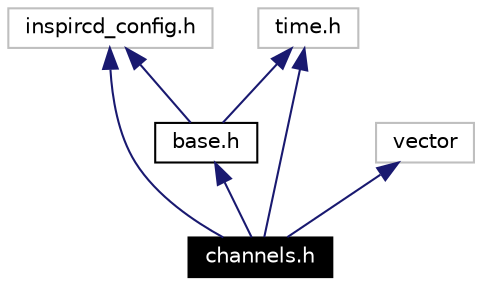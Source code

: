 digraph inheritance
{
  Node13 [shape="box",label="channels.h",fontsize=10,height=0.2,width=0.4,fontname="Helvetica",color="black",style="filled" fontcolor="white"];
  Node14 -> Node13 [dir=back,color="midnightblue",fontsize=10,style="solid",fontname="Helvetica"];
  Node14 [shape="box",label="inspircd_config.h",fontsize=10,height=0.2,width=0.4,fontname="Helvetica",color="grey75"];
  Node15 -> Node13 [dir=back,color="midnightblue",fontsize=10,style="solid",fontname="Helvetica"];
  Node15 [shape="box",label="base.h",fontsize=10,height=0.2,width=0.4,fontname="Helvetica",color="black",URL="$base_8h.html"];
  Node14 -> Node15 [dir=back,color="midnightblue",fontsize=10,style="solid",fontname="Helvetica"];
  Node16 -> Node15 [dir=back,color="midnightblue",fontsize=10,style="solid",fontname="Helvetica"];
  Node16 [shape="box",label="time.h",fontsize=10,height=0.2,width=0.4,fontname="Helvetica",color="grey75"];
  Node16 -> Node13 [dir=back,color="midnightblue",fontsize=10,style="solid",fontname="Helvetica"];
  Node17 -> Node13 [dir=back,color="midnightblue",fontsize=10,style="solid",fontname="Helvetica"];
  Node17 [shape="box",label="vector",fontsize=10,height=0.2,width=0.4,fontname="Helvetica",color="grey75"];
}
